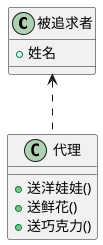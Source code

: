 @startuml "7.3"

class 被追求者 {
    + 姓名
}

class 代理  {
    + 送洋娃娃()
    + 送鲜花()
    + 送巧克力()
}

被追求者 <.. 代理

@enduml